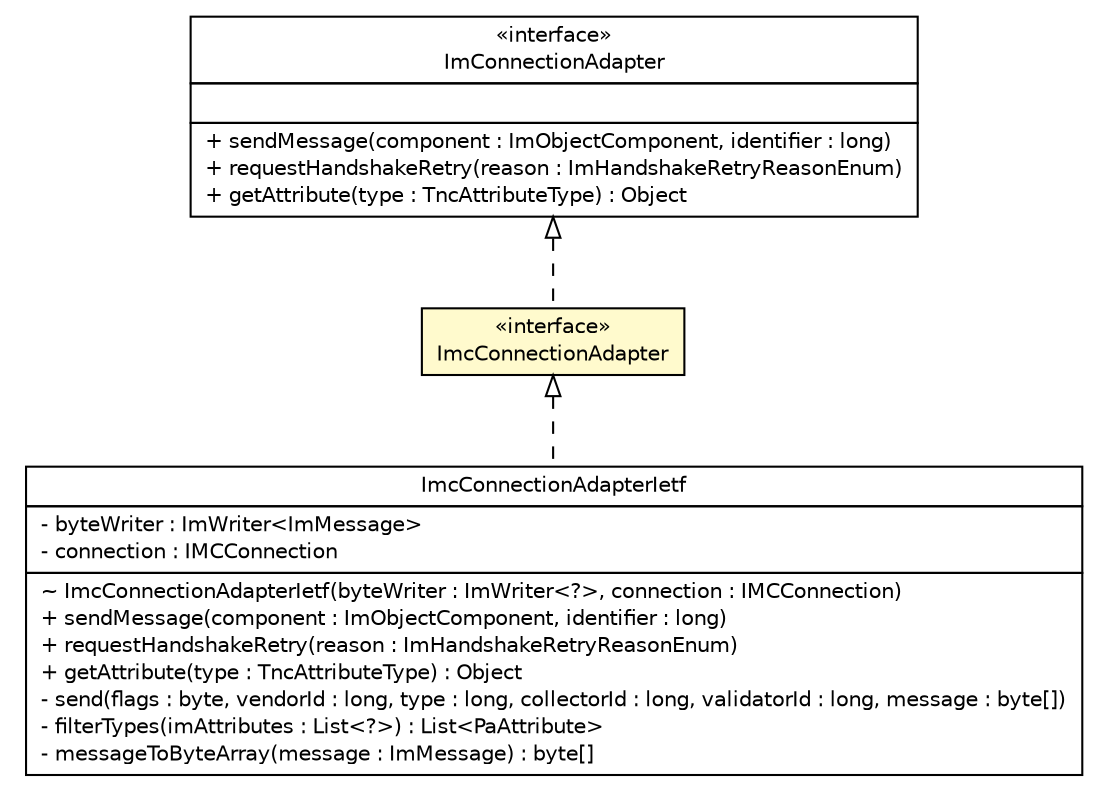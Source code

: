 #!/usr/local/bin/dot
#
# Class diagram 
# Generated by UMLGraph version R5_6 (http://www.umlgraph.org/)
#

digraph G {
	edge [fontname="Helvetica",fontsize=10,labelfontname="Helvetica",labelfontsize=10];
	node [fontname="Helvetica",fontsize=10,shape=plaintext];
	nodesep=0.25;
	ranksep=0.5;
	// de.hsbremen.tc.tnc.im.adapter.connection.ImcConnectionAdapter
	c4450 [label=<<table title="de.hsbremen.tc.tnc.im.adapter.connection.ImcConnectionAdapter" border="0" cellborder="1" cellspacing="0" cellpadding="2" port="p" bgcolor="lemonChiffon" href="./ImcConnectionAdapter.html">
		<tr><td><table border="0" cellspacing="0" cellpadding="1">
<tr><td align="center" balign="center"> &#171;interface&#187; </td></tr>
<tr><td align="center" balign="center"> ImcConnectionAdapter </td></tr>
		</table></td></tr>
		</table>>, URL="./ImcConnectionAdapter.html", fontname="Helvetica", fontcolor="black", fontsize=10.0];
	// de.hsbremen.tc.tnc.im.adapter.connection.ImConnectionAdapter
	c4451 [label=<<table title="de.hsbremen.tc.tnc.im.adapter.connection.ImConnectionAdapter" border="0" cellborder="1" cellspacing="0" cellpadding="2" port="p" href="./ImConnectionAdapter.html">
		<tr><td><table border="0" cellspacing="0" cellpadding="1">
<tr><td align="center" balign="center"> &#171;interface&#187; </td></tr>
<tr><td align="center" balign="center"> ImConnectionAdapter </td></tr>
		</table></td></tr>
		<tr><td><table border="0" cellspacing="0" cellpadding="1">
<tr><td align="left" balign="left">  </td></tr>
		</table></td></tr>
		<tr><td><table border="0" cellspacing="0" cellpadding="1">
<tr><td align="left" balign="left"> + sendMessage(component : ImObjectComponent, identifier : long) </td></tr>
<tr><td align="left" balign="left"> + requestHandshakeRetry(reason : ImHandshakeRetryReasonEnum) </td></tr>
<tr><td align="left" balign="left"> + getAttribute(type : TncAttributeType) : Object </td></tr>
		</table></td></tr>
		</table>>, URL="./ImConnectionAdapter.html", fontname="Helvetica", fontcolor="black", fontsize=10.0];
	// de.hsbremen.tc.tnc.im.adapter.connection.ImcConnectionAdapterIetf
	c4456 [label=<<table title="de.hsbremen.tc.tnc.im.adapter.connection.ImcConnectionAdapterIetf" border="0" cellborder="1" cellspacing="0" cellpadding="2" port="p" href="./ImcConnectionAdapterIetf.html">
		<tr><td><table border="0" cellspacing="0" cellpadding="1">
<tr><td align="center" balign="center"> ImcConnectionAdapterIetf </td></tr>
		</table></td></tr>
		<tr><td><table border="0" cellspacing="0" cellpadding="1">
<tr><td align="left" balign="left"> - byteWriter : ImWriter&lt;ImMessage&gt; </td></tr>
<tr><td align="left" balign="left"> - connection : IMCConnection </td></tr>
		</table></td></tr>
		<tr><td><table border="0" cellspacing="0" cellpadding="1">
<tr><td align="left" balign="left"> ~ ImcConnectionAdapterIetf(byteWriter : ImWriter&lt;?&gt;, connection : IMCConnection) </td></tr>
<tr><td align="left" balign="left"> + sendMessage(component : ImObjectComponent, identifier : long) </td></tr>
<tr><td align="left" balign="left"> + requestHandshakeRetry(reason : ImHandshakeRetryReasonEnum) </td></tr>
<tr><td align="left" balign="left"> + getAttribute(type : TncAttributeType) : Object </td></tr>
<tr><td align="left" balign="left"> - send(flags : byte, vendorId : long, type : long, collectorId : long, validatorId : long, message : byte[]) </td></tr>
<tr><td align="left" balign="left"> - filterTypes(imAttributes : List&lt;?&gt;) : List&lt;PaAttribute&gt; </td></tr>
<tr><td align="left" balign="left"> - messageToByteArray(message : ImMessage) : byte[] </td></tr>
		</table></td></tr>
		</table>>, URL="./ImcConnectionAdapterIetf.html", fontname="Helvetica", fontcolor="black", fontsize=10.0];
	//de.hsbremen.tc.tnc.im.adapter.connection.ImcConnectionAdapter implements de.hsbremen.tc.tnc.im.adapter.connection.ImConnectionAdapter
	c4451:p -> c4450:p [dir=back,arrowtail=empty,style=dashed];
	//de.hsbremen.tc.tnc.im.adapter.connection.ImcConnectionAdapterIetf implements de.hsbremen.tc.tnc.im.adapter.connection.ImcConnectionAdapter
	c4450:p -> c4456:p [dir=back,arrowtail=empty,style=dashed];
}

